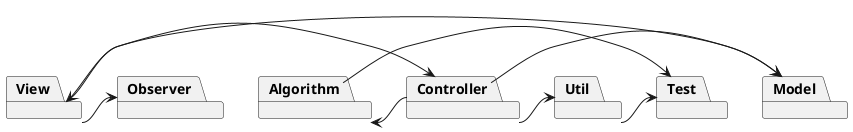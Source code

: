 @startuml

'abstract class AbstractList
'abstract AbstractCollection
'interface List
'interface Collection
'
'List <|-- AbstractList
'Collection <|-- AbstractCollection
'
'Collection <|- List
'AbstractCollection <|- AbstractList
'AbstractList <|-- ArrayList
'
'class ArrayList {
'Object[] elementData
'size()
'}
'
'enum TimeUnit {
'DAYS
'HOURS
'MINUTES
'}

Package Controller
Package Util
Package Algorithm
Package Model
Package Test
Package View
Package Observer

View <-> Controller
Controller -> Model
View -> Model
Algorithm <- Controller
Controller -> Util

Util -> Test
Algorithm -> Test
View -> Observer

@enduml